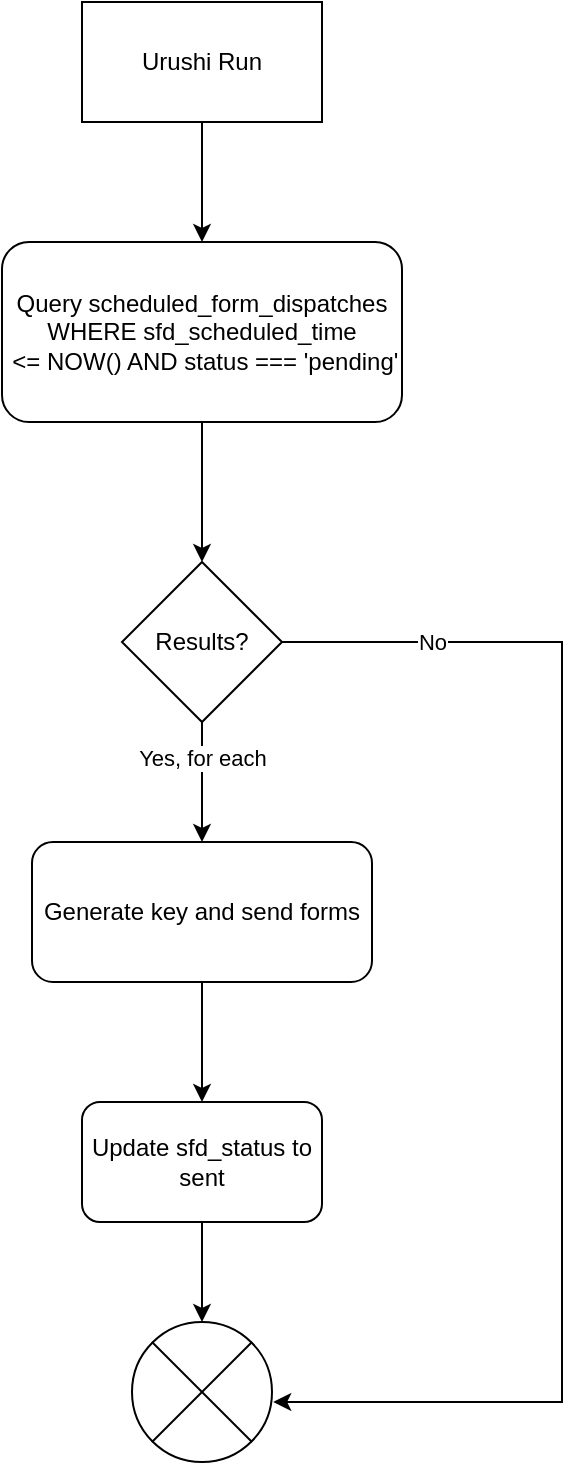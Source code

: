 <mxfile version="27.0.9">
  <diagram name="Page-1" id="bh9CKL2Qu8Z18c2zeAcq">
    <mxGraphModel dx="1240" dy="750" grid="1" gridSize="10" guides="1" tooltips="1" connect="1" arrows="1" fold="1" page="1" pageScale="1" pageWidth="827" pageHeight="1169" math="0" shadow="0">
      <root>
        <mxCell id="0" />
        <mxCell id="1" parent="0" />
        <mxCell id="yEhn9rZgTwuoKpYQ3fsm-6" style="edgeStyle=orthogonalEdgeStyle;rounded=0;orthogonalLoop=1;jettySize=auto;html=1;entryX=0.5;entryY=0;entryDx=0;entryDy=0;" edge="1" parent="1" source="yEhn9rZgTwuoKpYQ3fsm-4" target="yEhn9rZgTwuoKpYQ3fsm-5">
          <mxGeometry relative="1" as="geometry" />
        </mxCell>
        <mxCell id="yEhn9rZgTwuoKpYQ3fsm-4" value="Urushi Run" style="rounded=0;whiteSpace=wrap;html=1;" vertex="1" parent="1">
          <mxGeometry x="160" y="120" width="120" height="60" as="geometry" />
        </mxCell>
        <mxCell id="yEhn9rZgTwuoKpYQ3fsm-8" style="edgeStyle=orthogonalEdgeStyle;rounded=0;orthogonalLoop=1;jettySize=auto;html=1;entryX=0.5;entryY=0;entryDx=0;entryDy=0;" edge="1" parent="1" source="yEhn9rZgTwuoKpYQ3fsm-5" target="yEhn9rZgTwuoKpYQ3fsm-7">
          <mxGeometry relative="1" as="geometry" />
        </mxCell>
        <mxCell id="yEhn9rZgTwuoKpYQ3fsm-5" value="Query scheduled_&lt;span style=&quot;background-color: transparent; color: light-dark(rgb(0, 0, 0), rgb(255, 255, 255));&quot;&gt;form_dispatches WHERE&amp;nbsp;&lt;/span&gt;&lt;span style=&quot;background-color: transparent; color: light-dark(rgb(0, 0, 0), rgb(255, 255, 255));&quot;&gt;sfd_scheduled_time&lt;/span&gt;&lt;br&gt;&lt;span style=&quot;background-color: transparent; color: light-dark(rgb(0, 0, 0), rgb(255, 255, 255));&quot;&gt;&amp;nbsp;&amp;lt;= NOW() AND status === &#39;pending&#39;&lt;br&gt;&lt;/span&gt;" style="rounded=1;whiteSpace=wrap;html=1;" vertex="1" parent="1">
          <mxGeometry x="120" y="240" width="200" height="90" as="geometry" />
        </mxCell>
        <mxCell id="yEhn9rZgTwuoKpYQ3fsm-10" style="edgeStyle=orthogonalEdgeStyle;rounded=0;orthogonalLoop=1;jettySize=auto;html=1;entryX=0.5;entryY=0;entryDx=0;entryDy=0;" edge="1" parent="1" source="yEhn9rZgTwuoKpYQ3fsm-7" target="yEhn9rZgTwuoKpYQ3fsm-9">
          <mxGeometry relative="1" as="geometry" />
        </mxCell>
        <mxCell id="yEhn9rZgTwuoKpYQ3fsm-11" value="Yes, for each" style="edgeLabel;html=1;align=center;verticalAlign=middle;resizable=0;points=[];" vertex="1" connectable="0" parent="yEhn9rZgTwuoKpYQ3fsm-10">
          <mxGeometry x="-0.397" relative="1" as="geometry">
            <mxPoint as="offset" />
          </mxGeometry>
        </mxCell>
        <mxCell id="yEhn9rZgTwuoKpYQ3fsm-14" style="edgeStyle=orthogonalEdgeStyle;rounded=0;orthogonalLoop=1;jettySize=auto;html=1;entryX=1.009;entryY=0.584;entryDx=0;entryDy=0;entryPerimeter=0;" edge="1" parent="1" source="yEhn9rZgTwuoKpYQ3fsm-7" target="yEhn9rZgTwuoKpYQ3fsm-12">
          <mxGeometry relative="1" as="geometry">
            <mxPoint x="430" y="720" as="targetPoint" />
            <Array as="points">
              <mxPoint x="400" y="440" />
              <mxPoint x="400" y="820" />
              <mxPoint x="256" y="820" />
            </Array>
          </mxGeometry>
        </mxCell>
        <mxCell id="yEhn9rZgTwuoKpYQ3fsm-15" value="No" style="edgeLabel;html=1;align=center;verticalAlign=middle;resizable=0;points=[];" vertex="1" connectable="0" parent="yEhn9rZgTwuoKpYQ3fsm-14">
          <mxGeometry x="-0.693" y="3" relative="1" as="geometry">
            <mxPoint x="-27" y="3" as="offset" />
          </mxGeometry>
        </mxCell>
        <mxCell id="yEhn9rZgTwuoKpYQ3fsm-7" value="Results?" style="rhombus;whiteSpace=wrap;html=1;" vertex="1" parent="1">
          <mxGeometry x="180" y="400" width="80" height="80" as="geometry" />
        </mxCell>
        <mxCell id="yEhn9rZgTwuoKpYQ3fsm-17" style="edgeStyle=orthogonalEdgeStyle;rounded=0;orthogonalLoop=1;jettySize=auto;html=1;" edge="1" parent="1" source="yEhn9rZgTwuoKpYQ3fsm-9" target="yEhn9rZgTwuoKpYQ3fsm-16">
          <mxGeometry relative="1" as="geometry" />
        </mxCell>
        <mxCell id="yEhn9rZgTwuoKpYQ3fsm-9" value="Generate key and send forms" style="rounded=1;whiteSpace=wrap;html=1;" vertex="1" parent="1">
          <mxGeometry x="135" y="540" width="170" height="70" as="geometry" />
        </mxCell>
        <mxCell id="yEhn9rZgTwuoKpYQ3fsm-12" value="" style="verticalLabelPosition=bottom;verticalAlign=top;html=1;shape=mxgraph.flowchart.or;" vertex="1" parent="1">
          <mxGeometry x="185" y="780" width="70" height="70" as="geometry" />
        </mxCell>
        <mxCell id="yEhn9rZgTwuoKpYQ3fsm-18" style="edgeStyle=orthogonalEdgeStyle;rounded=0;orthogonalLoop=1;jettySize=auto;html=1;" edge="1" parent="1" source="yEhn9rZgTwuoKpYQ3fsm-16" target="yEhn9rZgTwuoKpYQ3fsm-12">
          <mxGeometry relative="1" as="geometry" />
        </mxCell>
        <mxCell id="yEhn9rZgTwuoKpYQ3fsm-16" value="Update sfd_status to sent" style="rounded=1;whiteSpace=wrap;html=1;" vertex="1" parent="1">
          <mxGeometry x="160" y="670" width="120" height="60" as="geometry" />
        </mxCell>
      </root>
    </mxGraphModel>
  </diagram>
</mxfile>
